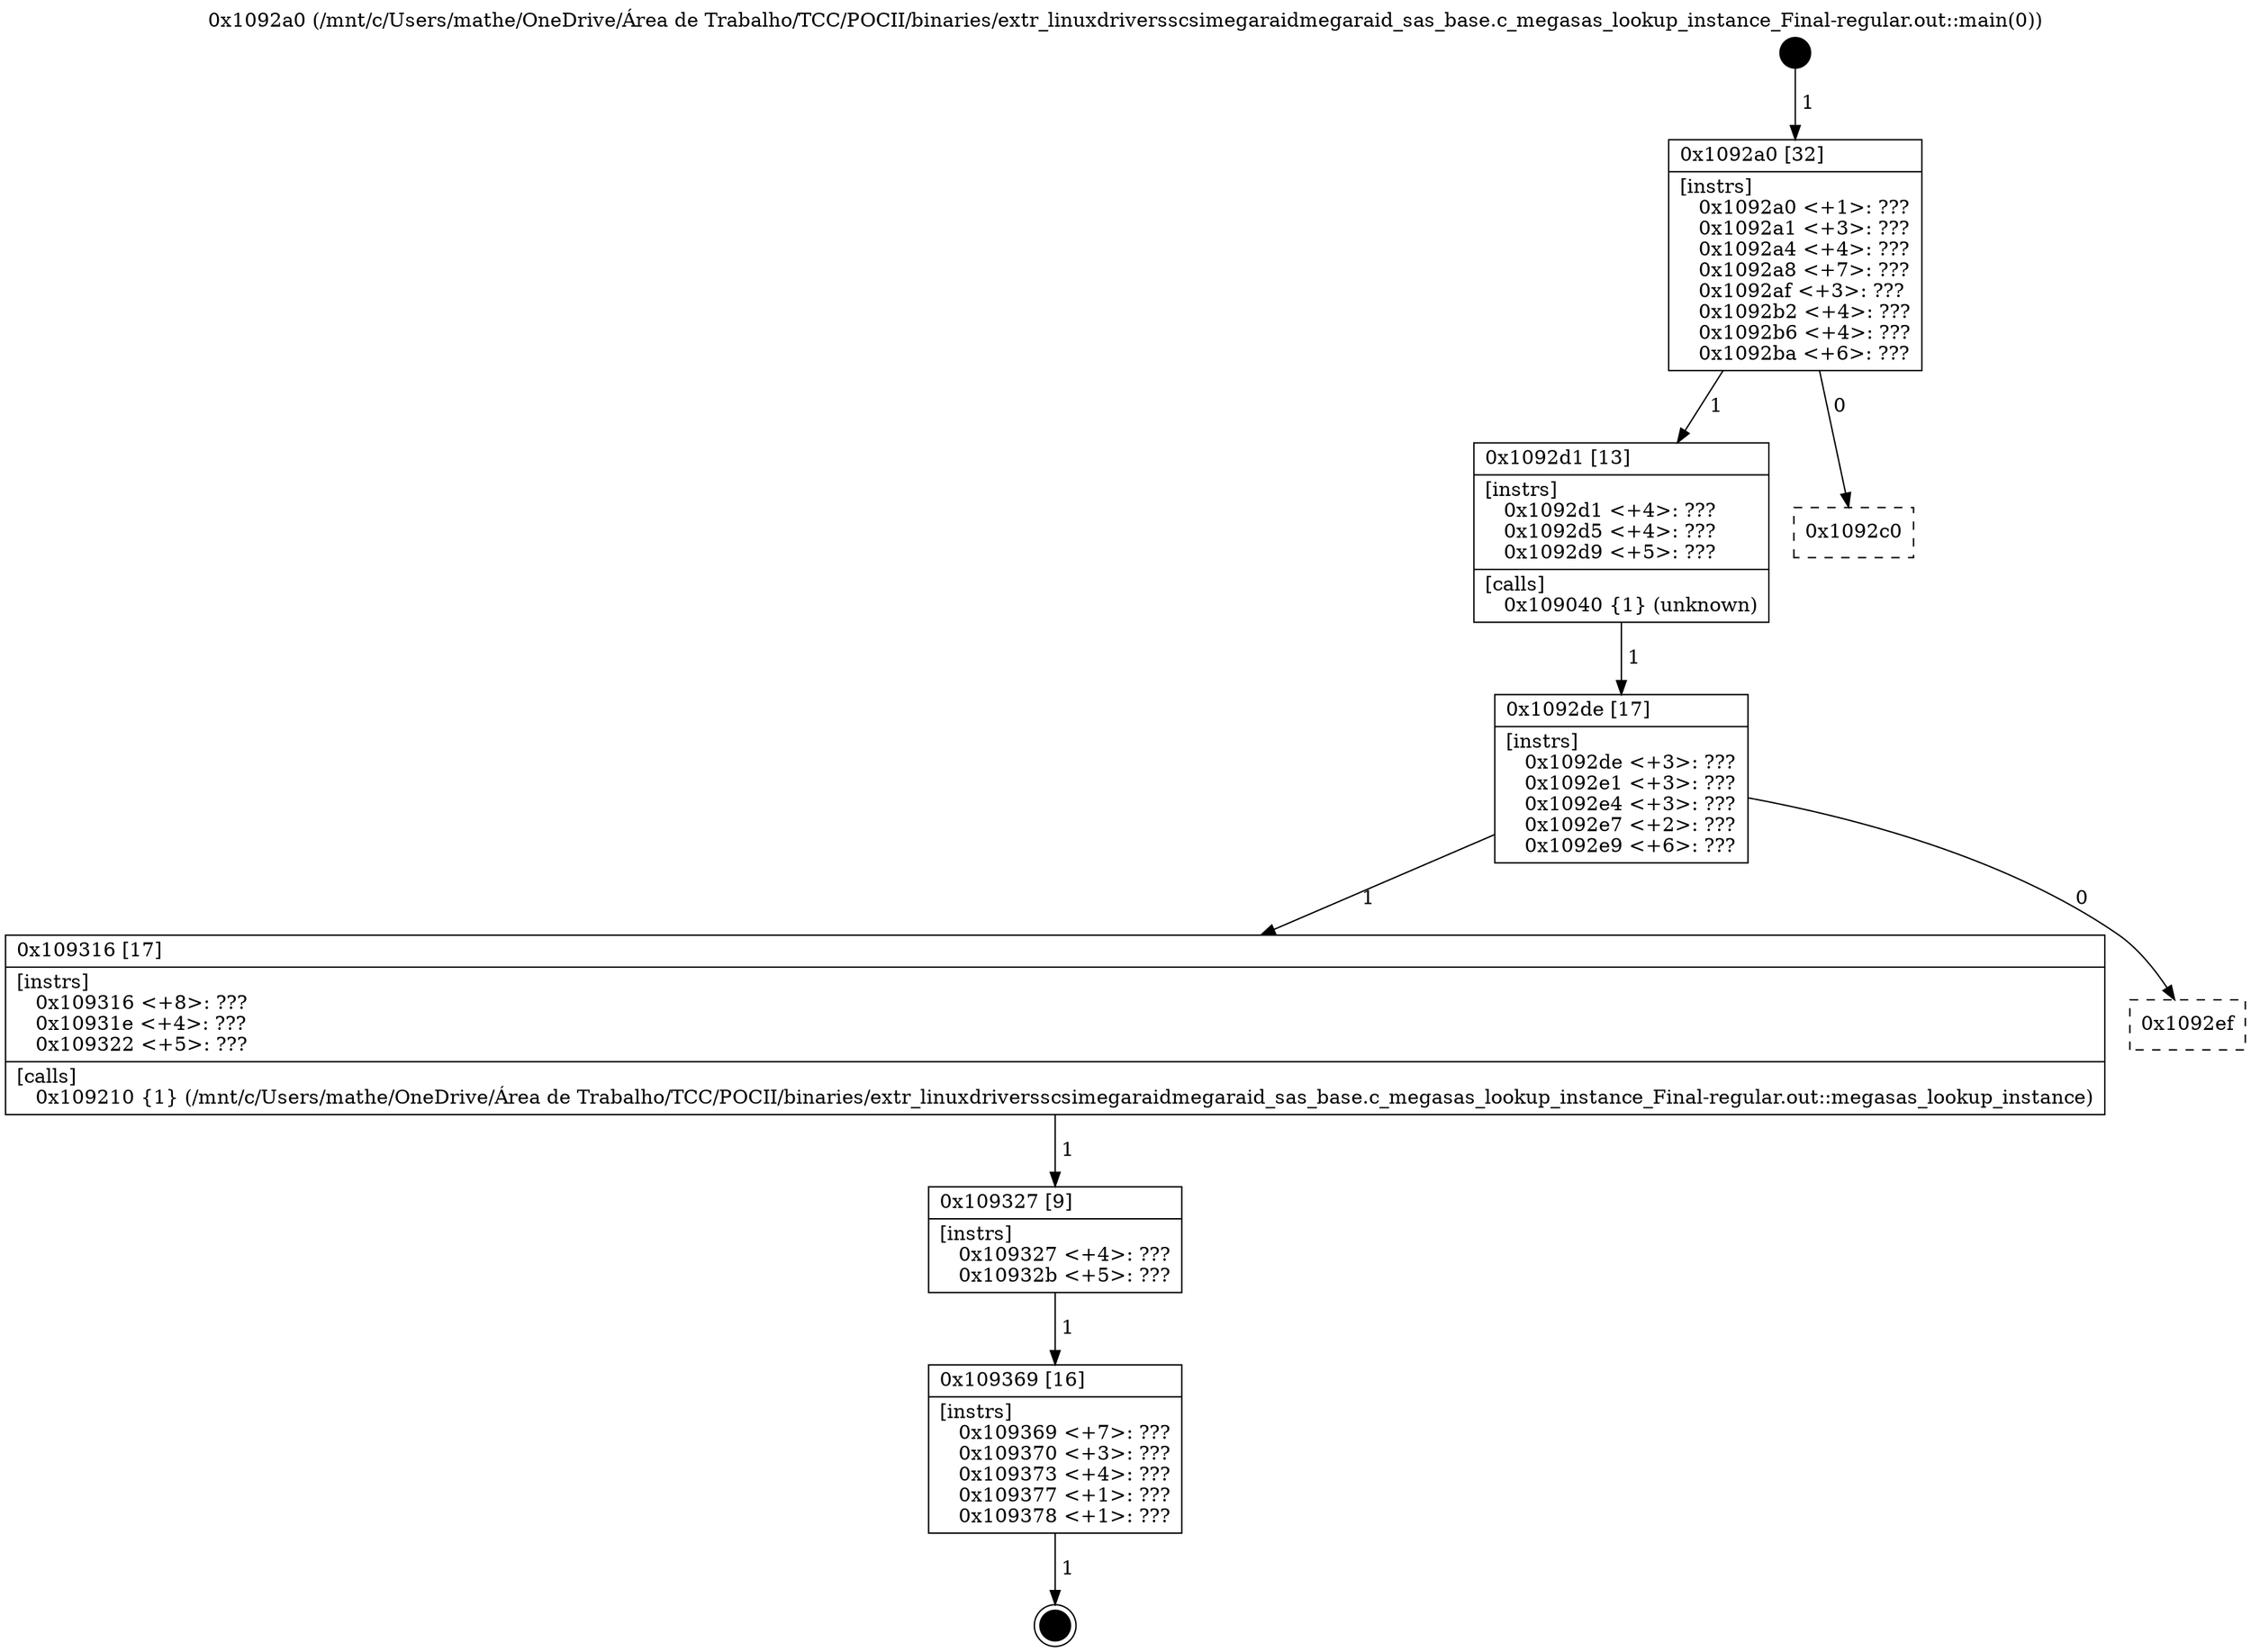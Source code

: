 digraph "0x1092a0" {
  label = "0x1092a0 (/mnt/c/Users/mathe/OneDrive/Área de Trabalho/TCC/POCII/binaries/extr_linuxdriversscsimegaraidmegaraid_sas_base.c_megasas_lookup_instance_Final-regular.out::main(0))"
  labelloc = "t"
  node[shape=record]

  Entry [label="",width=0.3,height=0.3,shape=circle,fillcolor=black,style=filled]
  "0x1092a0" [label="{
     0x1092a0 [32]\l
     | [instrs]\l
     &nbsp;&nbsp;0x1092a0 \<+1\>: ???\l
     &nbsp;&nbsp;0x1092a1 \<+3\>: ???\l
     &nbsp;&nbsp;0x1092a4 \<+4\>: ???\l
     &nbsp;&nbsp;0x1092a8 \<+7\>: ???\l
     &nbsp;&nbsp;0x1092af \<+3\>: ???\l
     &nbsp;&nbsp;0x1092b2 \<+4\>: ???\l
     &nbsp;&nbsp;0x1092b6 \<+4\>: ???\l
     &nbsp;&nbsp;0x1092ba \<+6\>: ???\l
  }"]
  "0x1092d1" [label="{
     0x1092d1 [13]\l
     | [instrs]\l
     &nbsp;&nbsp;0x1092d1 \<+4\>: ???\l
     &nbsp;&nbsp;0x1092d5 \<+4\>: ???\l
     &nbsp;&nbsp;0x1092d9 \<+5\>: ???\l
     | [calls]\l
     &nbsp;&nbsp;0x109040 \{1\} (unknown)\l
  }"]
  "0x1092c0" [label="{
     0x1092c0\l
  }", style=dashed]
  "0x1092de" [label="{
     0x1092de [17]\l
     | [instrs]\l
     &nbsp;&nbsp;0x1092de \<+3\>: ???\l
     &nbsp;&nbsp;0x1092e1 \<+3\>: ???\l
     &nbsp;&nbsp;0x1092e4 \<+3\>: ???\l
     &nbsp;&nbsp;0x1092e7 \<+2\>: ???\l
     &nbsp;&nbsp;0x1092e9 \<+6\>: ???\l
  }"]
  "0x109316" [label="{
     0x109316 [17]\l
     | [instrs]\l
     &nbsp;&nbsp;0x109316 \<+8\>: ???\l
     &nbsp;&nbsp;0x10931e \<+4\>: ???\l
     &nbsp;&nbsp;0x109322 \<+5\>: ???\l
     | [calls]\l
     &nbsp;&nbsp;0x109210 \{1\} (/mnt/c/Users/mathe/OneDrive/Área de Trabalho/TCC/POCII/binaries/extr_linuxdriversscsimegaraidmegaraid_sas_base.c_megasas_lookup_instance_Final-regular.out::megasas_lookup_instance)\l
  }"]
  "0x1092ef" [label="{
     0x1092ef\l
  }", style=dashed]
  "0x109327" [label="{
     0x109327 [9]\l
     | [instrs]\l
     &nbsp;&nbsp;0x109327 \<+4\>: ???\l
     &nbsp;&nbsp;0x10932b \<+5\>: ???\l
  }"]
  "0x109369" [label="{
     0x109369 [16]\l
     | [instrs]\l
     &nbsp;&nbsp;0x109369 \<+7\>: ???\l
     &nbsp;&nbsp;0x109370 \<+3\>: ???\l
     &nbsp;&nbsp;0x109373 \<+4\>: ???\l
     &nbsp;&nbsp;0x109377 \<+1\>: ???\l
     &nbsp;&nbsp;0x109378 \<+1\>: ???\l
  }"]
  Exit [label="",width=0.3,height=0.3,shape=circle,fillcolor=black,style=filled,peripheries=2]
  Entry -> "0x1092a0" [label=" 1"]
  "0x1092a0" -> "0x1092d1" [label=" 1"]
  "0x1092a0" -> "0x1092c0" [label=" 0"]
  "0x1092d1" -> "0x1092de" [label=" 1"]
  "0x1092de" -> "0x109316" [label=" 1"]
  "0x1092de" -> "0x1092ef" [label=" 0"]
  "0x109316" -> "0x109327" [label=" 1"]
  "0x109327" -> "0x109369" [label=" 1"]
  "0x109369" -> Exit [label=" 1"]
}
